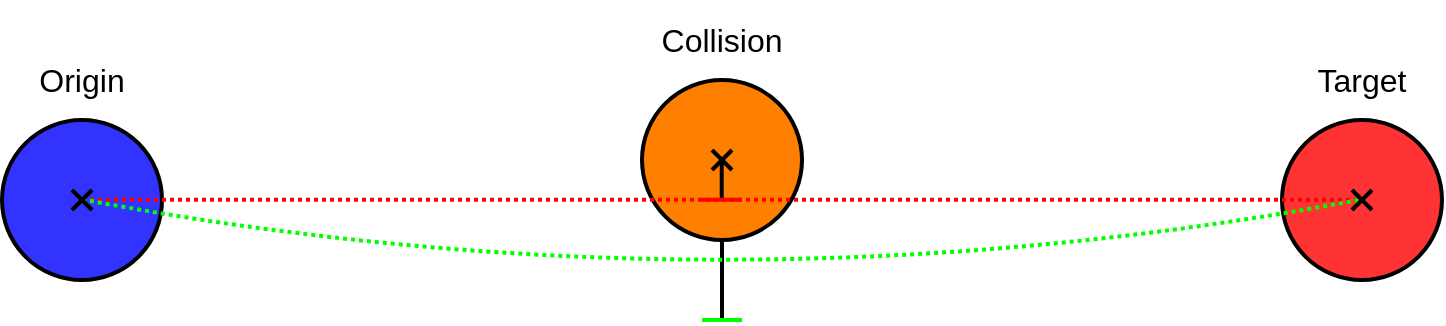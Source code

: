 <mxfile version="13.9.9" type="device"><diagram id="fTTFVJkws6w_RH2RJdF2" name="Page-1"><mxGraphModel dx="677" dy="410" grid="1" gridSize="10" guides="1" tooltips="1" connect="1" arrows="1" fold="1" page="1" pageScale="1" pageWidth="827" pageHeight="1169" math="0" shadow="0"><root><mxCell id="0"/><mxCell id="1" parent="0"/><mxCell id="uJcRXuiELNAD2KscGo-1-22" value="" style="ellipse;whiteSpace=wrap;html=1;aspect=fixed;strokeWidth=2;fontFamily=Helvetica;fontSize=25;fontColor=#FF8000;fillColor=#3333FF;" parent="1" vertex="1"><mxGeometry x="40" y="100" width="80" height="80" as="geometry"/></mxCell><mxCell id="uJcRXuiELNAD2KscGo-1-21" value="" style="ellipse;whiteSpace=wrap;html=1;aspect=fixed;strokeWidth=2;fontFamily=Helvetica;fontSize=25;fontColor=#FF8000;fillColor=#FF3333;" parent="1" vertex="1"><mxGeometry x="680" y="100" width="80" height="80" as="geometry"/></mxCell><mxCell id="uJcRXuiELNAD2KscGo-1-32" value="Origin" style="text;html=1;strokeColor=none;fillColor=none;align=center;verticalAlign=middle;whiteSpace=wrap;rounded=0;fontSize=16;fontStyle=0" parent="1" vertex="1"><mxGeometry x="40" y="60" width="80" height="40" as="geometry"/></mxCell><mxCell id="uJcRXuiELNAD2KscGo-1-33" value="Target" style="text;html=1;strokeColor=none;fillColor=none;align=center;verticalAlign=middle;whiteSpace=wrap;rounded=0;fontSize=16;fontStyle=0" parent="1" vertex="1"><mxGeometry x="680" y="60" width="80" height="40" as="geometry"/></mxCell><mxCell id="SK5fWmurBKIWCno36AeY-1" value="" style="ellipse;whiteSpace=wrap;html=1;aspect=fixed;strokeWidth=2;fillColor=#FF8000;" vertex="1" parent="1"><mxGeometry x="360" y="80" width="80" height="80" as="geometry"/></mxCell><mxCell id="SK5fWmurBKIWCno36AeY-3" value="Collision" style="text;html=1;strokeColor=none;fillColor=none;align=center;verticalAlign=middle;whiteSpace=wrap;rounded=0;fontSize=16;fontStyle=0" vertex="1" parent="1"><mxGeometry x="360" y="40" width="80" height="40" as="geometry"/></mxCell><mxCell id="SK5fWmurBKIWCno36AeY-4" value="" style="endArrow=none;html=1;strokeWidth=2;dashed=1;dashPattern=1 1;strokeColor=#FF0000;" edge="1" parent="1"><mxGeometry width="50" height="50" relative="1" as="geometry"><mxPoint x="80" y="139.9" as="sourcePoint"/><mxPoint x="720" y="139.9" as="targetPoint"/></mxGeometry></mxCell><mxCell id="SK5fWmurBKIWCno36AeY-7" value="" style="endArrow=none;html=1;strokeWidth=2;" edge="1" parent="1"><mxGeometry width="50" height="50" relative="1" as="geometry"><mxPoint x="395" y="125" as="sourcePoint"/><mxPoint x="405" y="115" as="targetPoint"/></mxGeometry></mxCell><mxCell id="SK5fWmurBKIWCno36AeY-8" value="" style="endArrow=none;html=1;strokeWidth=2;" edge="1" parent="1"><mxGeometry width="50" height="50" relative="1" as="geometry"><mxPoint x="405" y="125" as="sourcePoint"/><mxPoint x="395" y="115" as="targetPoint"/></mxGeometry></mxCell><mxCell id="SK5fWmurBKIWCno36AeY-13" value="" style="endArrow=none;html=1;strokeWidth=2;fillColor=#fff2cc;" edge="1" parent="1"><mxGeometry width="50" height="50" relative="1" as="geometry"><mxPoint x="399.86" y="140" as="sourcePoint"/><mxPoint x="399.86" y="120" as="targetPoint"/><Array as="points"/></mxGeometry></mxCell><mxCell id="SK5fWmurBKIWCno36AeY-14" value="" style="endArrow=none;html=1;strokeColor=#000000;strokeWidth=2;" edge="1" parent="1" target="SK5fWmurBKIWCno36AeY-1"><mxGeometry width="50" height="50" relative="1" as="geometry"><mxPoint x="400" y="200" as="sourcePoint"/><mxPoint x="399.66" y="160" as="targetPoint"/></mxGeometry></mxCell><mxCell id="SK5fWmurBKIWCno36AeY-16" value="" style="endArrow=none;html=1;strokeWidth=2;dashed=1;dashPattern=1 1;curved=1;strokeColor=#00FF00;" edge="1" parent="1"><mxGeometry width="50" height="50" relative="1" as="geometry"><mxPoint x="80" y="139.66" as="sourcePoint"/><mxPoint x="720" y="139.66" as="targetPoint"/><Array as="points"><mxPoint x="400" y="200"/></Array></mxGeometry></mxCell><mxCell id="SK5fWmurBKIWCno36AeY-17" value="" style="endArrow=none;html=1;strokeWidth=2;strokeColor=#FF0000;" edge="1" parent="1"><mxGeometry width="50" height="50" relative="1" as="geometry"><mxPoint x="390" y="139.9" as="sourcePoint"/><mxPoint x="410" y="139.9" as="targetPoint"/></mxGeometry></mxCell><mxCell id="SK5fWmurBKIWCno36AeY-18" value="" style="endArrow=none;html=1;strokeWidth=2;strokeColor=#00FF00;" edge="1" parent="1"><mxGeometry width="50" height="50" relative="1" as="geometry"><mxPoint x="410" y="200" as="sourcePoint"/><mxPoint x="390" y="200" as="targetPoint"/></mxGeometry></mxCell><mxCell id="SK5fWmurBKIWCno36AeY-9" value="" style="endArrow=none;html=1;strokeWidth=2;" edge="1" parent="1"><mxGeometry width="50" height="50" relative="1" as="geometry"><mxPoint x="715" y="145" as="sourcePoint"/><mxPoint x="725" y="135" as="targetPoint"/></mxGeometry></mxCell><mxCell id="SK5fWmurBKIWCno36AeY-10" value="" style="endArrow=none;html=1;strokeWidth=2;" edge="1" parent="1"><mxGeometry width="50" height="50" relative="1" as="geometry"><mxPoint x="725" y="145" as="sourcePoint"/><mxPoint x="715" y="135" as="targetPoint"/></mxGeometry></mxCell><mxCell id="SK5fWmurBKIWCno36AeY-5" value="" style="endArrow=none;html=1;strokeWidth=2;" edge="1" parent="1"><mxGeometry width="50" height="50" relative="1" as="geometry"><mxPoint x="75" y="145" as="sourcePoint"/><mxPoint x="85" y="135" as="targetPoint"/></mxGeometry></mxCell><mxCell id="SK5fWmurBKIWCno36AeY-6" value="" style="endArrow=none;html=1;strokeWidth=2;" edge="1" parent="1"><mxGeometry width="50" height="50" relative="1" as="geometry"><mxPoint x="85" y="145" as="sourcePoint"/><mxPoint x="75" y="135" as="targetPoint"/></mxGeometry></mxCell></root></mxGraphModel></diagram></mxfile>